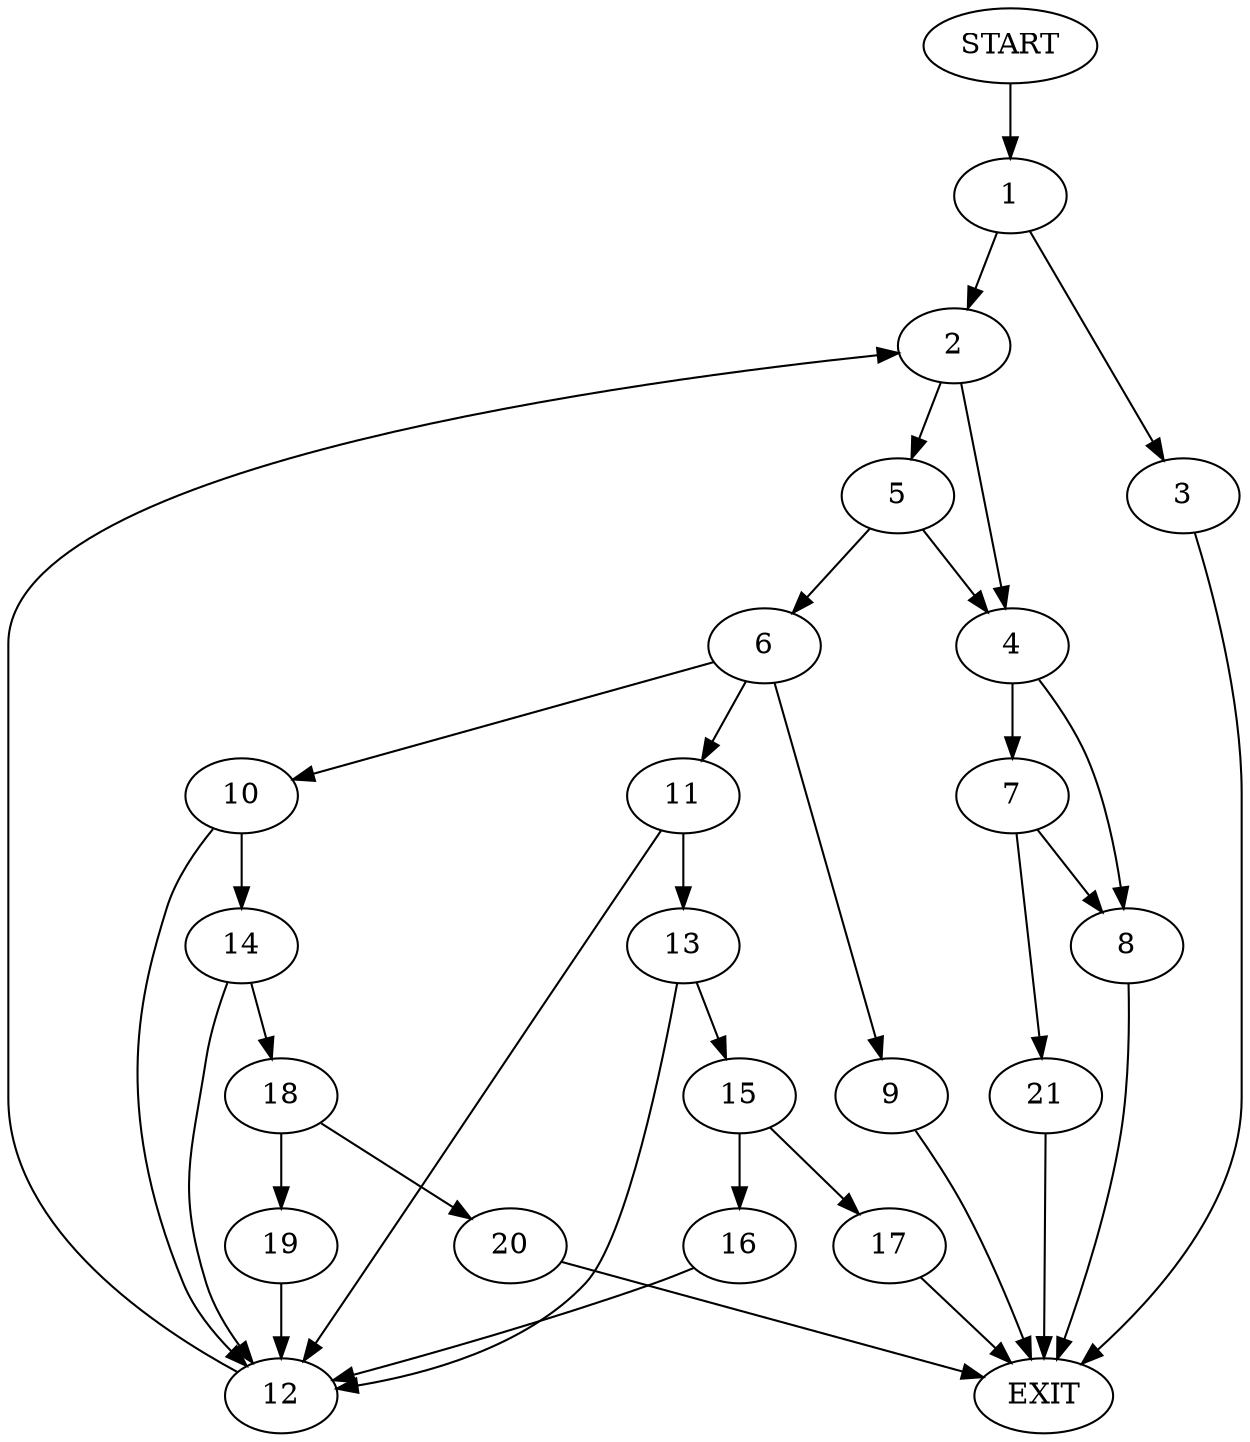 digraph {
0 [label="START"]
22 [label="EXIT"]
0 -> 1
1 -> 2
1 -> 3
2 -> 4
2 -> 5
3 -> 22
5 -> 4
5 -> 6
4 -> 7
4 -> 8
6 -> 9
6 -> 10
6 -> 11
9 -> 22
11 -> 12
11 -> 13
10 -> 12
10 -> 14
13 -> 12
13 -> 15
12 -> 2
15 -> 16
15 -> 17
16 -> 12
17 -> 22
14 -> 18
14 -> 12
18 -> 19
18 -> 20
20 -> 22
19 -> 12
7 -> 8
7 -> 21
8 -> 22
21 -> 22
}
